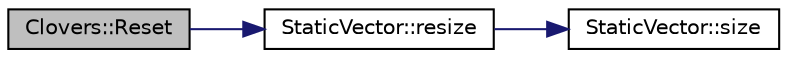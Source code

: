 digraph "Clovers::Reset"
{
 // LATEX_PDF_SIZE
  edge [fontname="Helvetica",fontsize="10",labelfontname="Helvetica",labelfontsize="10"];
  node [fontname="Helvetica",fontsize="10",shape=record];
  rankdir="LR";
  Node1 [label="Clovers::Reset",height=0.2,width=0.4,color="black", fillcolor="grey75", style="filled", fontcolor="black",tooltip=" "];
  Node1 -> Node2 [color="midnightblue",fontsize="10",style="solid",fontname="Helvetica"];
  Node2 [label="StaticVector::resize",height=0.2,width=0.4,color="black", fillcolor="white", style="filled",URL="$class_static_vector.html#a98db043672c19cb73870db3cd7a2685e",tooltip=" "];
  Node2 -> Node3 [color="midnightblue",fontsize="10",style="solid",fontname="Helvetica"];
  Node3 [label="StaticVector::size",height=0.2,width=0.4,color="black", fillcolor="white", style="filled",URL="$class_static_vector.html#af9420302bfdf7b76855fce475105226a",tooltip=" "];
}
